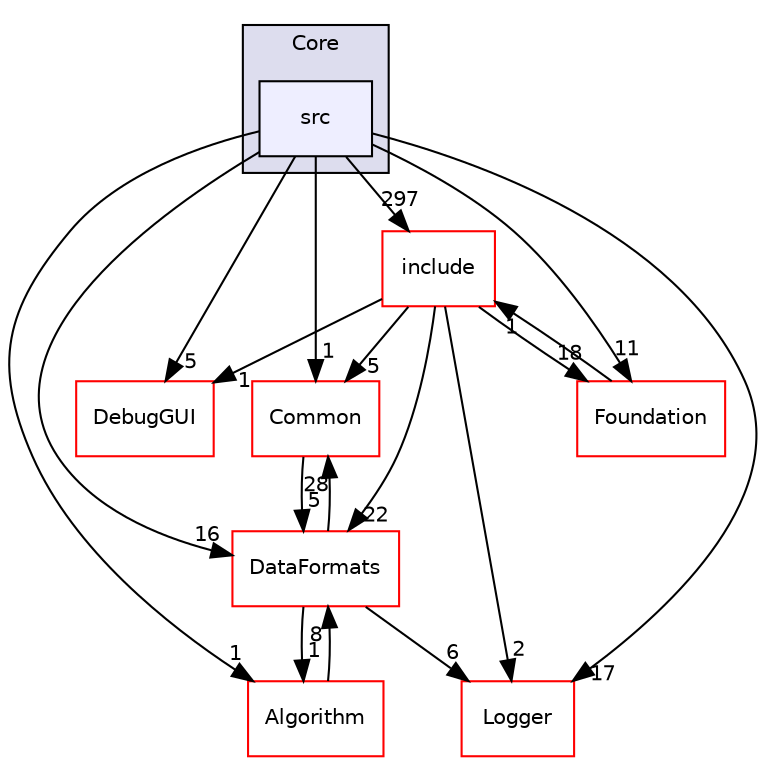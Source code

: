 digraph "/home/travis/build/AliceO2Group/AliceO2/Framework/Core/src" {
  bgcolor=transparent;
  compound=true
  node [ fontsize="10", fontname="Helvetica"];
  edge [ labelfontsize="10", labelfontname="Helvetica"];
  subgraph clusterdir_9f165b2481dacfe69aa54d326bd5cd47 {
    graph [ bgcolor="#ddddee", pencolor="black", label="Core" fontname="Helvetica", fontsize="10", URL="dir_9f165b2481dacfe69aa54d326bd5cd47.html"]
  dir_0b60ff9a1849fb34896fe8bde9baec43 [shape=box, label="src", style="filled", fillcolor="#eeeeff", pencolor="black", URL="dir_0b60ff9a1849fb34896fe8bde9baec43.html"];
  }
  dir_f0af9df59806ed8bcb6931e6b1774828 [shape=box label="DebugGUI" color="red" URL="dir_f0af9df59806ed8bcb6931e6b1774828.html"];
  dir_4ab6b4cc6a7edbff49100e9123df213f [shape=box label="Common" color="red" URL="dir_4ab6b4cc6a7edbff49100e9123df213f.html"];
  dir_8ba487e25de5ee77e05e9dce7582cb98 [shape=box label="Algorithm" color="red" URL="dir_8ba487e25de5ee77e05e9dce7582cb98.html"];
  dir_5d813cdce1e9826318f2aba62999ca51 [shape=box label="Foundation" color="red" URL="dir_5d813cdce1e9826318f2aba62999ca51.html"];
  dir_985a55873ec4a56b27533251576853b6 [shape=box label="include" color="red" URL="dir_985a55873ec4a56b27533251576853b6.html"];
  dir_ab5a80d4bd40f73f0851d5ff6a022779 [shape=box label="Logger" color="red" URL="dir_ab5a80d4bd40f73f0851d5ff6a022779.html"];
  dir_2171f7ec022c5423887b07c69b2f5b48 [shape=box label="DataFormats" color="red" URL="dir_2171f7ec022c5423887b07c69b2f5b48.html"];
  dir_4ab6b4cc6a7edbff49100e9123df213f->dir_2171f7ec022c5423887b07c69b2f5b48 [headlabel="5", labeldistance=1.5 headhref="dir_000012_000055.html"];
  dir_8ba487e25de5ee77e05e9dce7582cb98->dir_2171f7ec022c5423887b07c69b2f5b48 [headlabel="8", labeldistance=1.5 headhref="dir_000000_000055.html"];
  dir_5d813cdce1e9826318f2aba62999ca51->dir_985a55873ec4a56b27533251576853b6 [headlabel="1", labeldistance=1.5 headhref="dir_000572_000562.html"];
  dir_0b60ff9a1849fb34896fe8bde9baec43->dir_f0af9df59806ed8bcb6931e6b1774828 [headlabel="5", labeldistance=1.5 headhref="dir_000564_000566.html"];
  dir_0b60ff9a1849fb34896fe8bde9baec43->dir_4ab6b4cc6a7edbff49100e9123df213f [headlabel="1", labeldistance=1.5 headhref="dir_000564_000012.html"];
  dir_0b60ff9a1849fb34896fe8bde9baec43->dir_8ba487e25de5ee77e05e9dce7582cb98 [headlabel="1", labeldistance=1.5 headhref="dir_000564_000000.html"];
  dir_0b60ff9a1849fb34896fe8bde9baec43->dir_5d813cdce1e9826318f2aba62999ca51 [headlabel="11", labeldistance=1.5 headhref="dir_000564_000572.html"];
  dir_0b60ff9a1849fb34896fe8bde9baec43->dir_985a55873ec4a56b27533251576853b6 [headlabel="297", labeldistance=1.5 headhref="dir_000564_000562.html"];
  dir_0b60ff9a1849fb34896fe8bde9baec43->dir_ab5a80d4bd40f73f0851d5ff6a022779 [headlabel="17", labeldistance=1.5 headhref="dir_000564_000577.html"];
  dir_0b60ff9a1849fb34896fe8bde9baec43->dir_2171f7ec022c5423887b07c69b2f5b48 [headlabel="16", labeldistance=1.5 headhref="dir_000564_000055.html"];
  dir_985a55873ec4a56b27533251576853b6->dir_f0af9df59806ed8bcb6931e6b1774828 [headlabel="1", labeldistance=1.5 headhref="dir_000562_000566.html"];
  dir_985a55873ec4a56b27533251576853b6->dir_4ab6b4cc6a7edbff49100e9123df213f [headlabel="5", labeldistance=1.5 headhref="dir_000562_000012.html"];
  dir_985a55873ec4a56b27533251576853b6->dir_5d813cdce1e9826318f2aba62999ca51 [headlabel="18", labeldistance=1.5 headhref="dir_000562_000572.html"];
  dir_985a55873ec4a56b27533251576853b6->dir_ab5a80d4bd40f73f0851d5ff6a022779 [headlabel="2", labeldistance=1.5 headhref="dir_000562_000577.html"];
  dir_985a55873ec4a56b27533251576853b6->dir_2171f7ec022c5423887b07c69b2f5b48 [headlabel="22", labeldistance=1.5 headhref="dir_000562_000055.html"];
  dir_2171f7ec022c5423887b07c69b2f5b48->dir_4ab6b4cc6a7edbff49100e9123df213f [headlabel="28", labeldistance=1.5 headhref="dir_000055_000012.html"];
  dir_2171f7ec022c5423887b07c69b2f5b48->dir_8ba487e25de5ee77e05e9dce7582cb98 [headlabel="1", labeldistance=1.5 headhref="dir_000055_000000.html"];
  dir_2171f7ec022c5423887b07c69b2f5b48->dir_ab5a80d4bd40f73f0851d5ff6a022779 [headlabel="6", labeldistance=1.5 headhref="dir_000055_000577.html"];
}
